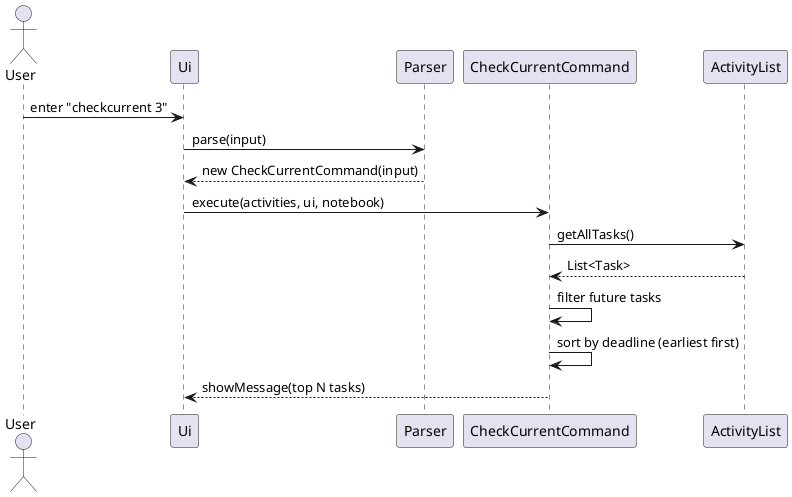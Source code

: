 @startuml
actor User
participant UI as "Ui"
participant Parser
participant C as "CheckCurrentCommand"
participant AL as "ActivityList"

User -> UI: enter "checkcurrent 3"
UI -> Parser: parse(input)
Parser --> UI: new CheckCurrentCommand(input)
UI -> C: execute(activities, ui, notebook)
C -> AL: getAllTasks()
AL --> C: List<Task>
C -> C: filter future tasks
C -> C: sort by deadline (earliest first)
C --> UI: showMessage(top N tasks)
@enduml
